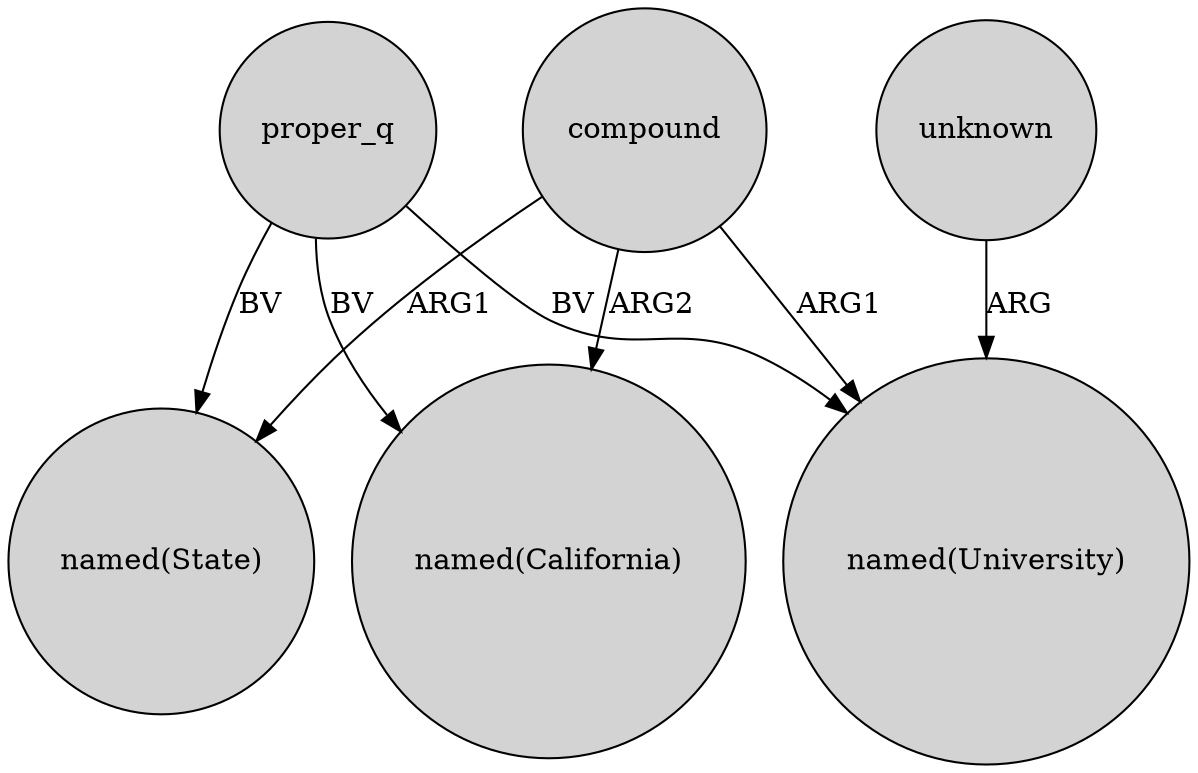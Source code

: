 digraph {
	node [shape=circle style=filled]
	compound -> "named(California)" [label=ARG2]
	compound -> "named(State)" [label=ARG1]
	unknown -> "named(University)" [label=ARG]
	proper_q -> "named(California)" [label=BV]
	proper_q -> "named(State)" [label=BV]
	compound -> "named(University)" [label=ARG1]
	proper_q -> "named(University)" [label=BV]
}
